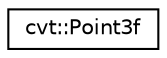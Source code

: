 digraph "Graphical Class Hierarchy"
{
 // LATEX_PDF_SIZE
  edge [fontname="Helvetica",fontsize="10",labelfontname="Helvetica",labelfontsize="10"];
  node [fontname="Helvetica",fontsize="10",shape=record];
  rankdir="LR";
  Node0 [label="cvt::Point3f",height=0.2,width=0.4,color="black", fillcolor="white", style="filled",URL="$d6/d87/structcvt_1_1Point3f.html",tooltip="Basic continuous 3d point."];
}
